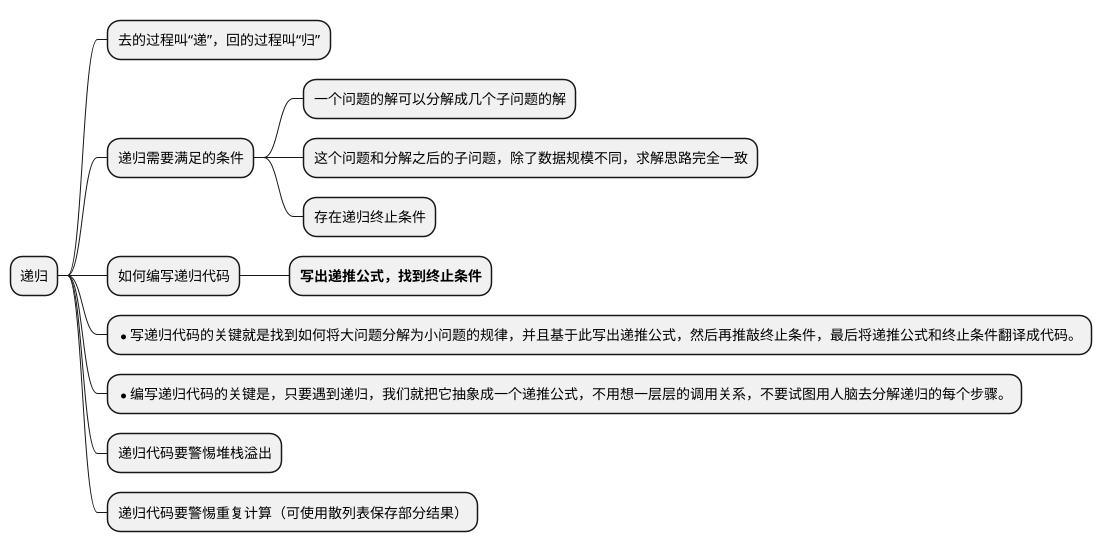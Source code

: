 @startmindmap
* 递归
** 去的过程叫“递”，回的过程叫“归”
** 递归需要满足的条件
*** 一个问题的解可以分解成几个子问题的解
*** 这个问题和分解之后的子问题，除了数据规模不同，求解思路完全一致
*** 存在递归终止条件
** 如何编写递归代码
*** **写出递推公式，找到终止条件**
** *写递归代码的关键就是找到如何将大问题分解为小问题的规律，并且基于此写出递推公式，然后再推敲终止条件，最后将递推公式和终止条件翻译成代码。
** *编写递归代码的关键是，只要遇到递归，我们就把它抽象成一个递推公式，不用想一层层的调用关系，不要试图用人脑去分解递归的每个步骤。
** 递归代码要警惕堆栈溢出
** 递归代码要警惕重复计算（可使用散列表保存部分结果）
@endmindmap